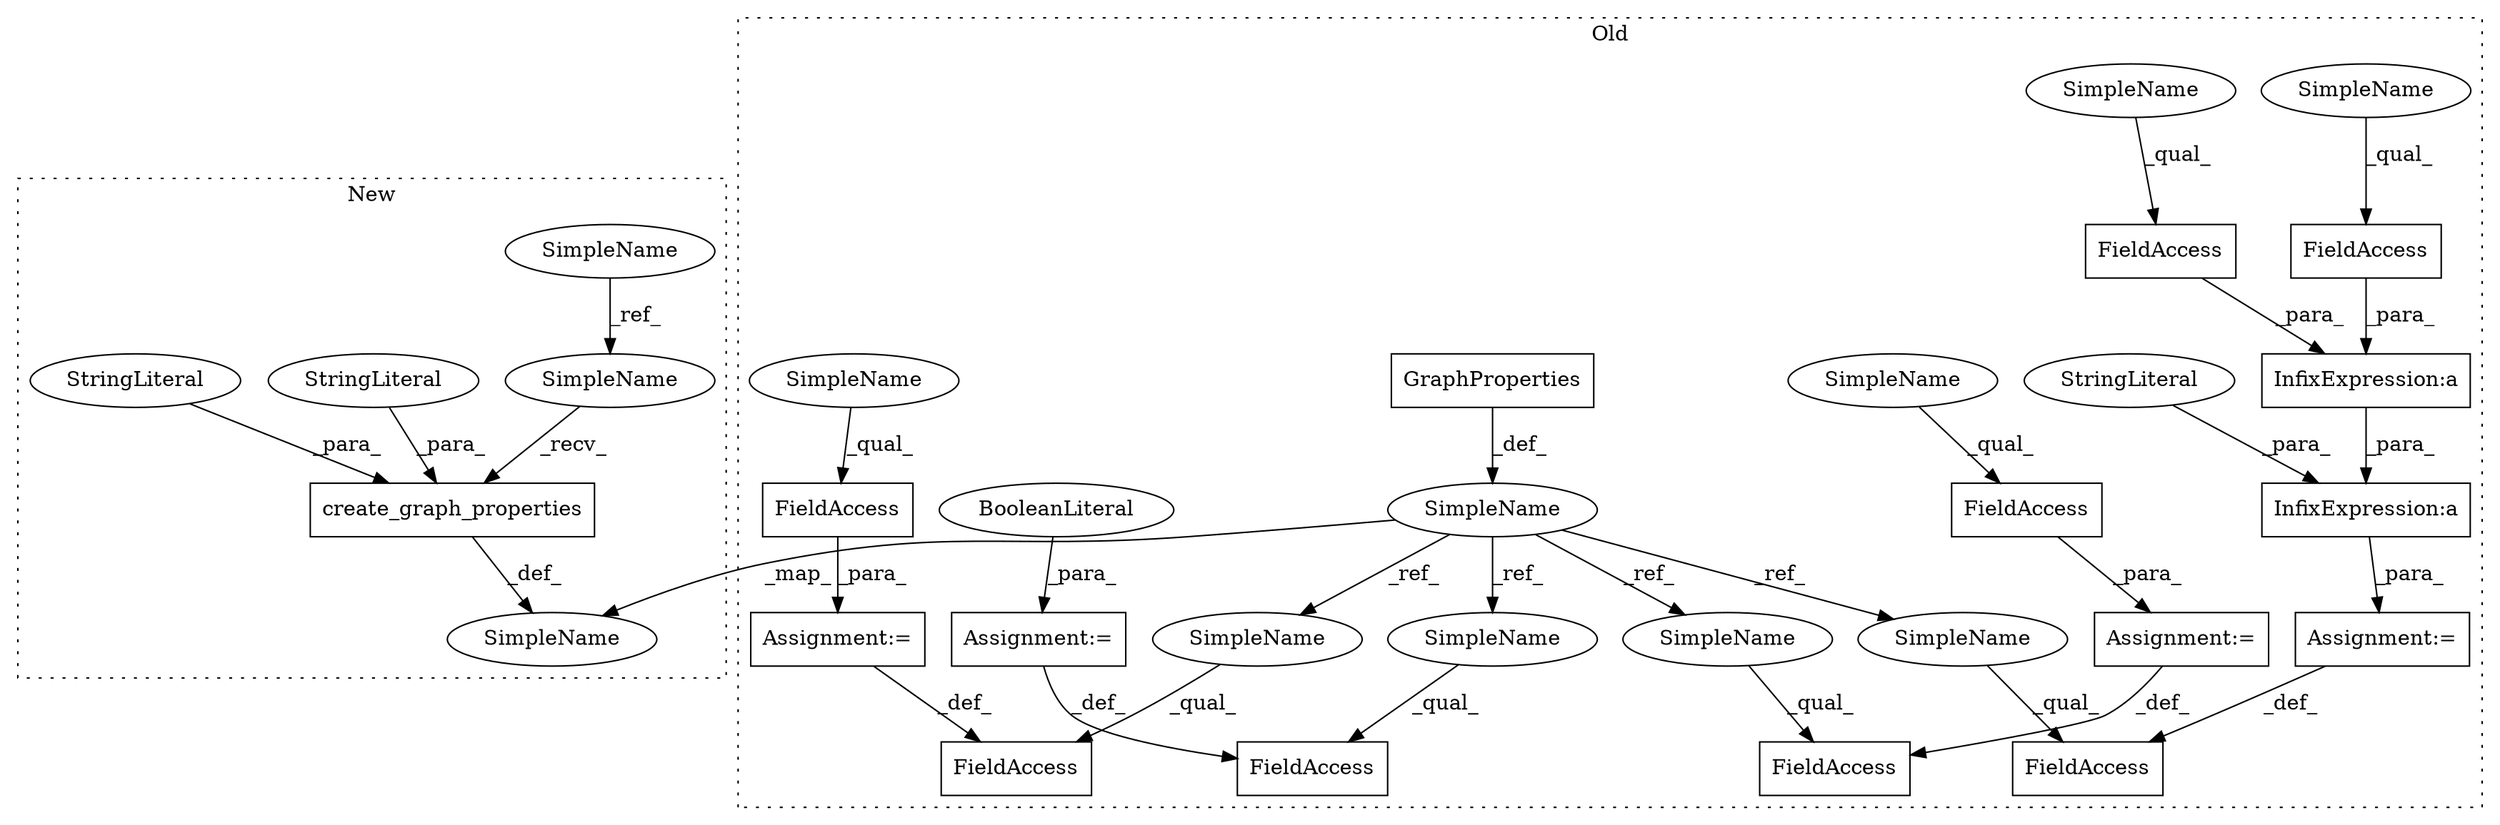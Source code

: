 digraph G {
subgraph cluster0 {
1 [label="GraphProperties" a="32" s="10126" l="17" shape="box"];
3 [label="FieldAccess" a="22" s="10211" l="15" shape="box"];
4 [label="SimpleName" a="42" s="10123" l="2" shape="ellipse"];
6 [label="FieldAccess" a="22" s="10250" l="14" shape="box"];
9 [label="Assignment:=" a="7" s="10226" l="1" shape="box"];
10 [label="FieldAccess" a="22" s="10227" l="17" shape="box"];
12 [label="FieldAccess" a="22" s="10158" l="19" shape="box"];
13 [label="Assignment:=" a="7" s="10264" l="1" shape="box"];
14 [label="InfixExpression:a" a="27" s="10281" l="3" shape="box"];
15 [label="FieldAccess" a="22" s="10284" l="19" shape="box"];
16 [label="InfixExpression:a" a="27" s="10304" l="3" shape="box"];
17 [label="FieldAccess" a="22" s="10267" l="14" shape="box"];
18 [label="FieldAccess" a="22" s="10149" l="8" shape="box"];
19 [label="FieldAccess" a="22" s="10183" l="17" shape="box"];
20 [label="Assignment:=" a="7" s="10200" l="1" shape="box"];
21 [label="BooleanLiteral" a="9" s="10201" l="4" shape="ellipse"];
22 [label="StringLiteral" a="45" s="10307" l="21" shape="ellipse"];
23 [label="Assignment:=" a="7" s="10157" l="1" shape="box"];
24 [label="SimpleName" a="42" s="10183" l="2" shape="ellipse"];
25 [label="SimpleName" a="42" s="10211" l="2" shape="ellipse"];
26 [label="SimpleName" a="42" s="10250" l="2" shape="ellipse"];
27 [label="SimpleName" a="42" s="10149" l="2" shape="ellipse"];
29 [label="SimpleName" a="42" s="10267" l="4" shape="ellipse"];
30 [label="SimpleName" a="42" s="10284" l="4" shape="ellipse"];
31 [label="SimpleName" a="42" s="10158" l="4" shape="ellipse"];
32 [label="SimpleName" a="42" s="10227" l="4" shape="ellipse"];
label = "Old";
style="dotted";
}
subgraph cluster1 {
2 [label="create_graph_properties" a="32" s="9854,9895" l="24,1" shape="box"];
5 [label="SimpleName" a="42" s="9846" l="2" shape="ellipse"];
7 [label="StringLiteral" a="45" s="9878" l="2" shape="ellipse"];
8 [label="StringLiteral" a="45" s="9881" l="14" shape="ellipse"];
11 [label="SimpleName" a="42" s="9683" l="4" shape="ellipse"];
28 [label="SimpleName" a="42" s="9849" l="4" shape="ellipse"];
label = "New";
style="dotted";
}
1 -> 4 [label="_def_"];
2 -> 5 [label="_def_"];
4 -> 25 [label="_ref_"];
4 -> 26 [label="_ref_"];
4 -> 5 [label="_map_"];
4 -> 24 [label="_ref_"];
4 -> 27 [label="_ref_"];
7 -> 2 [label="_para_"];
8 -> 2 [label="_para_"];
9 -> 3 [label="_def_"];
10 -> 9 [label="_para_"];
11 -> 28 [label="_ref_"];
12 -> 23 [label="_para_"];
13 -> 6 [label="_def_"];
14 -> 16 [label="_para_"];
15 -> 14 [label="_para_"];
16 -> 13 [label="_para_"];
17 -> 14 [label="_para_"];
20 -> 19 [label="_def_"];
21 -> 20 [label="_para_"];
22 -> 16 [label="_para_"];
23 -> 18 [label="_def_"];
24 -> 19 [label="_qual_"];
25 -> 3 [label="_qual_"];
26 -> 6 [label="_qual_"];
27 -> 18 [label="_qual_"];
28 -> 2 [label="_recv_"];
29 -> 17 [label="_qual_"];
30 -> 15 [label="_qual_"];
31 -> 12 [label="_qual_"];
32 -> 10 [label="_qual_"];
}
